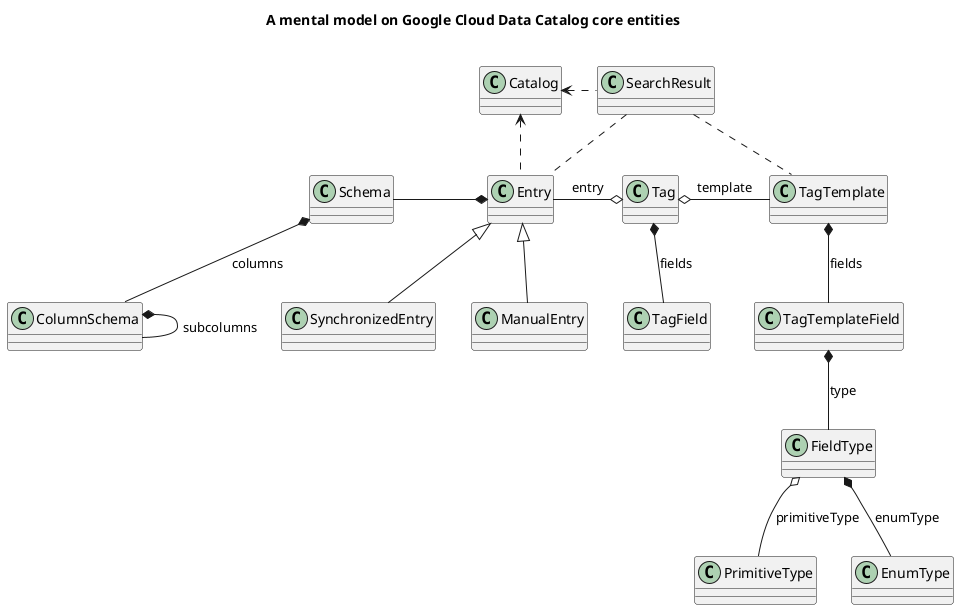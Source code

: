 @startuml

title A mental model on Google Cloud Data Catalog core entities\n


Catalog <. SearchResult
Catalog <.. Entry
SearchResult .. Entry
SearchResult .. TagTemplate

Entry <|-- ManualEntry
Entry <|-- SynchronizedEntry
Schema -* Entry
Schema *-- ColumnSchema : columns
ColumnSchema *-- ColumnSchema : subcolumns

Tag o- TagTemplate : template
Tag *-- TagField : fields
TagTemplate *-- TagTemplateField : fields
TagTemplateField *-- FieldType : type
FieldType o-- PrimitiveType : primitiveType
FieldType *-- EnumType : enumType

Entry -o Tag : entry

@enduml
